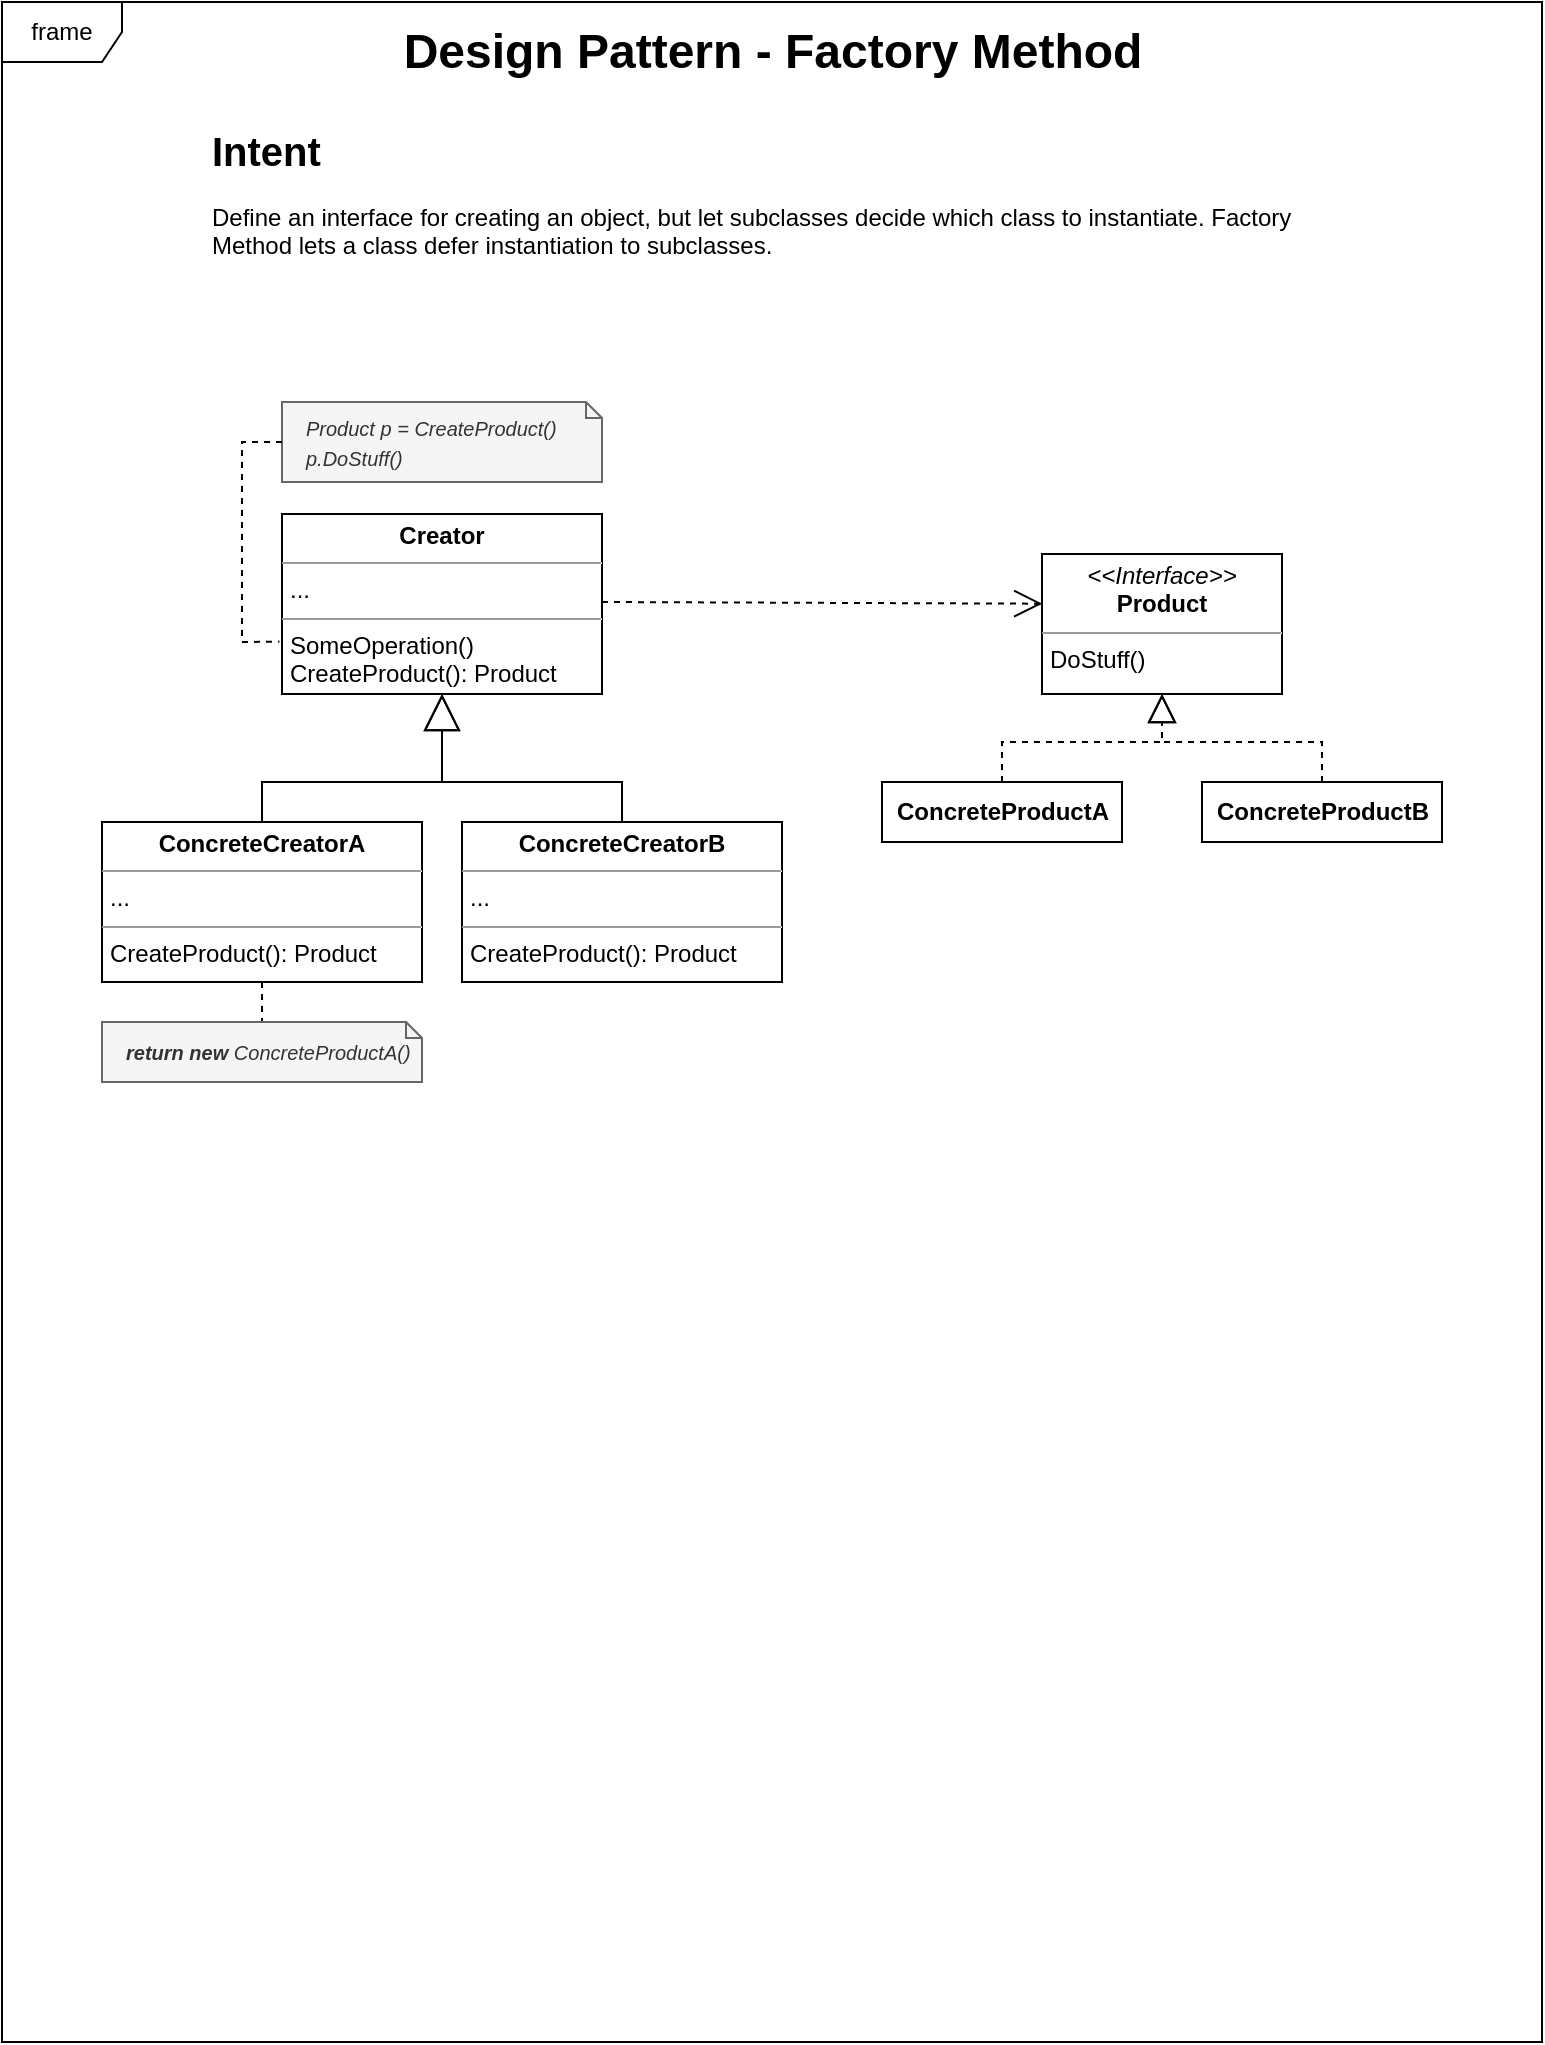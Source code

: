 <mxfile version="20.2.3" type="device"><diagram name="Page-1" id="c4acf3e9-155e-7222-9cf6-157b1a14988f"><mxGraphModel dx="1420" dy="862" grid="1" gridSize="10" guides="1" tooltips="1" connect="1" arrows="1" fold="1" page="1" pageScale="1" pageWidth="850" pageHeight="1100" background="none" math="0" shadow="0"><root><mxCell id="0"/><mxCell id="1" parent="0"/><mxCell id="Ff6wxbKlIgOF7arTUpJm-7" value="frame" style="shape=umlFrame;whiteSpace=wrap;html=1;fontSize=12;" parent="1" vertex="1"><mxGeometry x="40" y="40" width="770" height="1020" as="geometry"/></mxCell><mxCell id="ApbU5hYw-75F_Li-i1k_-40" value="" style="endArrow=block;endSize=16;endFill=0;html=1;rounded=0;strokeColor=default;entryX=0.5;entryY=1;entryDx=0;entryDy=0;exitX=0.5;exitY=0;exitDx=0;exitDy=0;" parent="1" target="PN444FEPKammkvyA36Lt-1" edge="1"><mxGeometry x="0.579" y="-31" width="160" relative="1" as="geometry"><mxPoint x="170" y="470.0" as="sourcePoint"/><mxPoint x="260" y="390" as="targetPoint"/><Array as="points"><mxPoint x="170" y="430"/><mxPoint x="260" y="430"/></Array><mxPoint x="1" as="offset"/></mxGeometry></mxCell><mxCell id="ApbU5hYw-75F_Li-i1k_-41" value="" style="endArrow=block;endSize=16;endFill=0;html=1;rounded=0;strokeColor=default;exitX=0.5;exitY=0;exitDx=0;exitDy=0;entryX=0.5;entryY=1;entryDx=0;entryDy=0;" parent="1" target="PN444FEPKammkvyA36Lt-1" edge="1"><mxGeometry x="0.103" y="5" width="160" relative="1" as="geometry"><mxPoint x="350" y="470.0" as="sourcePoint"/><mxPoint x="260" y="390" as="targetPoint"/><Array as="points"><mxPoint x="350" y="430"/><mxPoint x="260" y="430"/></Array><mxPoint as="offset"/></mxGeometry></mxCell><mxCell id="ApbU5hYw-75F_Li-i1k_-49" value="&lt;b&gt;ConcreteProductB&lt;/b&gt;&lt;b&gt;&lt;br&gt;&lt;/b&gt;" style="html=1;" parent="1" vertex="1"><mxGeometry x="640" y="430" width="120" height="30" as="geometry"/></mxCell><mxCell id="ApbU5hYw-75F_Li-i1k_-50" value="&lt;b&gt;ConcreteProductA&lt;br&gt;&lt;/b&gt;" style="html=1;" parent="1" vertex="1"><mxGeometry x="480" y="430" width="120" height="30" as="geometry"/></mxCell><mxCell id="SNXLgNl5wJkpsjLgbIaf-1" value="&lt;b style=&quot;&quot;&gt;&lt;font style=&quot;font-size: 24px;&quot;&gt;Design Pattern - Factory Method&lt;/font&gt;&lt;/b&gt;" style="text;html=1;align=center;verticalAlign=middle;resizable=0;points=[];autosize=1;strokeColor=none;fillColor=none;fontSize=16;" parent="1" vertex="1"><mxGeometry x="235" y="50" width="380" height="30" as="geometry"/></mxCell><mxCell id="PN444FEPKammkvyA36Lt-1" value="&lt;p style=&quot;margin:0px;margin-top:4px;text-align:center;&quot;&gt;&lt;b&gt;Creator&lt;/b&gt;&lt;/p&gt;&lt;hr size=&quot;1&quot;&gt;&lt;p style=&quot;margin:0px;margin-left:4px;&quot;&gt;...&lt;/p&gt;&lt;hr size=&quot;1&quot;&gt;&lt;p style=&quot;margin:0px;margin-left:4px;&quot;&gt;SomeOperation()&lt;/p&gt;&lt;p style=&quot;margin:0px;margin-left:4px;&quot;&gt;CreateProduct(): Product&lt;/p&gt;" style="verticalAlign=top;align=left;overflow=fill;fontSize=12;fontFamily=Helvetica;html=1;" parent="1" vertex="1"><mxGeometry x="180" y="296" width="160" height="90" as="geometry"/></mxCell><mxCell id="PN444FEPKammkvyA36Lt-2" value="&lt;p style=&quot;margin:0px;margin-top:4px;text-align:center;&quot;&gt;&lt;b&gt;ConcreteCreatorA&lt;/b&gt;&lt;/p&gt;&lt;hr size=&quot;1&quot;&gt;&lt;p style=&quot;margin:0px;margin-left:4px;&quot;&gt;...&lt;/p&gt;&lt;hr size=&quot;1&quot;&gt;&lt;p style=&quot;margin:0px;margin-left:4px;&quot;&gt;&lt;span style=&quot;background-color: initial;&quot;&gt;CreateProduct(): Product&lt;/span&gt;&lt;br&gt;&lt;/p&gt;" style="verticalAlign=top;align=left;overflow=fill;fontSize=12;fontFamily=Helvetica;html=1;" parent="1" vertex="1"><mxGeometry x="90" y="450" width="160" height="80" as="geometry"/></mxCell><mxCell id="PN444FEPKammkvyA36Lt-5" value="&lt;p style=&quot;margin:0px;margin-top:4px;text-align:center;&quot;&gt;&lt;b&gt;ConcreteCreatorB&lt;/b&gt;&lt;/p&gt;&lt;hr size=&quot;1&quot;&gt;&lt;p style=&quot;margin:0px;margin-left:4px;&quot;&gt;...&lt;/p&gt;&lt;hr size=&quot;1&quot;&gt;&lt;p style=&quot;margin:0px;margin-left:4px;&quot;&gt;&lt;span style=&quot;background-color: initial;&quot;&gt;CreateProduct(): Product&lt;/span&gt;&lt;br&gt;&lt;/p&gt;" style="verticalAlign=top;align=left;overflow=fill;fontSize=12;fontFamily=Helvetica;html=1;" parent="1" vertex="1"><mxGeometry x="270" y="450" width="160" height="80" as="geometry"/></mxCell><mxCell id="PN444FEPKammkvyA36Lt-9" value="&lt;p style=&quot;margin:0px;margin-top:4px;text-align:center;&quot;&gt;&lt;i&gt;&amp;lt;&amp;lt;Interface&amp;gt;&amp;gt;&lt;/i&gt;&lt;br&gt;&lt;b&gt;Product&lt;/b&gt;&lt;/p&gt;&lt;hr size=&quot;1&quot;&gt;&lt;p style=&quot;margin:0px;margin-left:4px;&quot;&gt;DoStuff()&lt;/p&gt;" style="verticalAlign=top;align=left;overflow=fill;fontSize=12;fontFamily=Helvetica;html=1;" parent="1" vertex="1"><mxGeometry x="560" y="316" width="120" height="70" as="geometry"/></mxCell><mxCell id="PN444FEPKammkvyA36Lt-10" value="" style="endArrow=block;dashed=1;endFill=0;endSize=12;html=1;rounded=0;entryX=0.5;entryY=1;entryDx=0;entryDy=0;exitX=0.5;exitY=0;exitDx=0;exitDy=0;" parent="1" source="ApbU5hYw-75F_Li-i1k_-50" target="PN444FEPKammkvyA36Lt-9" edge="1"><mxGeometry width="160" relative="1" as="geometry"><mxPoint x="460" y="410" as="sourcePoint"/><mxPoint x="620" y="410" as="targetPoint"/><Array as="points"><mxPoint x="540" y="410"/><mxPoint x="620" y="410"/></Array></mxGeometry></mxCell><mxCell id="PN444FEPKammkvyA36Lt-11" value="" style="endArrow=block;dashed=1;endFill=0;endSize=12;html=1;rounded=0;entryX=0.5;entryY=1;entryDx=0;entryDy=0;exitX=0.5;exitY=0;exitDx=0;exitDy=0;" parent="1" source="ApbU5hYw-75F_Li-i1k_-49" target="PN444FEPKammkvyA36Lt-9" edge="1"><mxGeometry width="160" relative="1" as="geometry"><mxPoint x="575" y="460" as="sourcePoint"/><mxPoint x="655" y="416" as="targetPoint"/><Array as="points"><mxPoint x="700" y="410"/><mxPoint x="620" y="410"/></Array></mxGeometry></mxCell><mxCell id="PN444FEPKammkvyA36Lt-12" value="" style="endArrow=open;endSize=12;dashed=1;html=1;rounded=0;entryX=0.001;entryY=0.355;entryDx=0;entryDy=0;entryPerimeter=0;" parent="1" target="PN444FEPKammkvyA36Lt-9" edge="1"><mxGeometry x="-0.002" y="50" width="160" relative="1" as="geometry"><mxPoint x="340" y="340" as="sourcePoint"/><mxPoint x="525" y="360" as="targetPoint"/><mxPoint as="offset"/></mxGeometry></mxCell><mxCell id="PN444FEPKammkvyA36Lt-13" value="" style="endArrow=none;endSize=12;dashed=1;html=1;rounded=0;exitX=0.5;exitY=1;exitDx=0;exitDy=0;endFill=0;" parent="1" source="PN444FEPKammkvyA36Lt-2" edge="1"><mxGeometry x="1" y="82" width="160" relative="1" as="geometry"><mxPoint x="110" y="620" as="sourcePoint"/><mxPoint x="170" y="550" as="targetPoint"/><mxPoint x="-2" y="20" as="offset"/></mxGeometry></mxCell><mxCell id="PN444FEPKammkvyA36Lt-14" value="&lt;font style=&quot;font-size: 10px;&quot;&gt;&lt;i&gt;&lt;b&gt;return new &lt;/b&gt;ConcreteProductA()&lt;/i&gt;&lt;/font&gt;" style="shape=note;size=8;align=left;spacingLeft=10;html=1;whiteSpace=wrap;fillColor=#f5f5f5;fontColor=#333333;strokeColor=#666666;" parent="1" vertex="1"><mxGeometry x="90" y="550" width="160" height="30" as="geometry"/></mxCell><mxCell id="PN444FEPKammkvyA36Lt-17" value="&lt;font style=&quot;font-size: 10px;&quot;&gt;&lt;i&gt;Product p = CreateProduct()&lt;br&gt;p.DoStuff()&lt;/i&gt;&lt;/font&gt;" style="shape=note;size=8;align=left;spacingLeft=10;html=1;whiteSpace=wrap;fillColor=#f5f5f5;fontColor=#333333;strokeColor=#666666;" parent="1" vertex="1"><mxGeometry x="180" y="240" width="160" height="40" as="geometry"/></mxCell><mxCell id="PN444FEPKammkvyA36Lt-19" value="" style="endArrow=none;endSize=12;dashed=1;html=1;rounded=0;exitX=0;exitY=0.5;exitDx=0;exitDy=0;endFill=0;exitPerimeter=0;entryX=-0.008;entryY=0.709;entryDx=0;entryDy=0;entryPerimeter=0;" parent="1" source="PN444FEPKammkvyA36Lt-17" target="PN444FEPKammkvyA36Lt-1" edge="1"><mxGeometry x="1" y="82" width="160" relative="1" as="geometry"><mxPoint x="150" y="341" as="sourcePoint"/><mxPoint x="170" y="370" as="targetPoint"/><mxPoint x="-2" y="20" as="offset"/><Array as="points"><mxPoint x="160" y="260"/><mxPoint x="160" y="360"/></Array></mxGeometry></mxCell><mxCell id="Ff6wxbKlIgOF7arTUpJm-6" value="&lt;h1 style=&quot;font-size: 20px;&quot;&gt;&lt;font style=&quot;font-size: 20px;&quot;&gt;Intent&lt;/font&gt;&lt;/h1&gt;&lt;p style=&quot;&quot;&gt;&lt;font style=&quot;font-size: 12px;&quot;&gt;Define an interface for creating an object, but let subclasses decide which class to instantiate. Factory Method lets a class defer instantiation to subclasses.&lt;/font&gt;&lt;/p&gt;" style="text;html=1;strokeColor=none;fillColor=none;spacing=5;spacingTop=-20;whiteSpace=wrap;overflow=hidden;rounded=0;" parent="1" vertex="1"><mxGeometry x="140" y="100" width="570" height="80" as="geometry"/></mxCell></root></mxGraphModel></diagram></mxfile>
